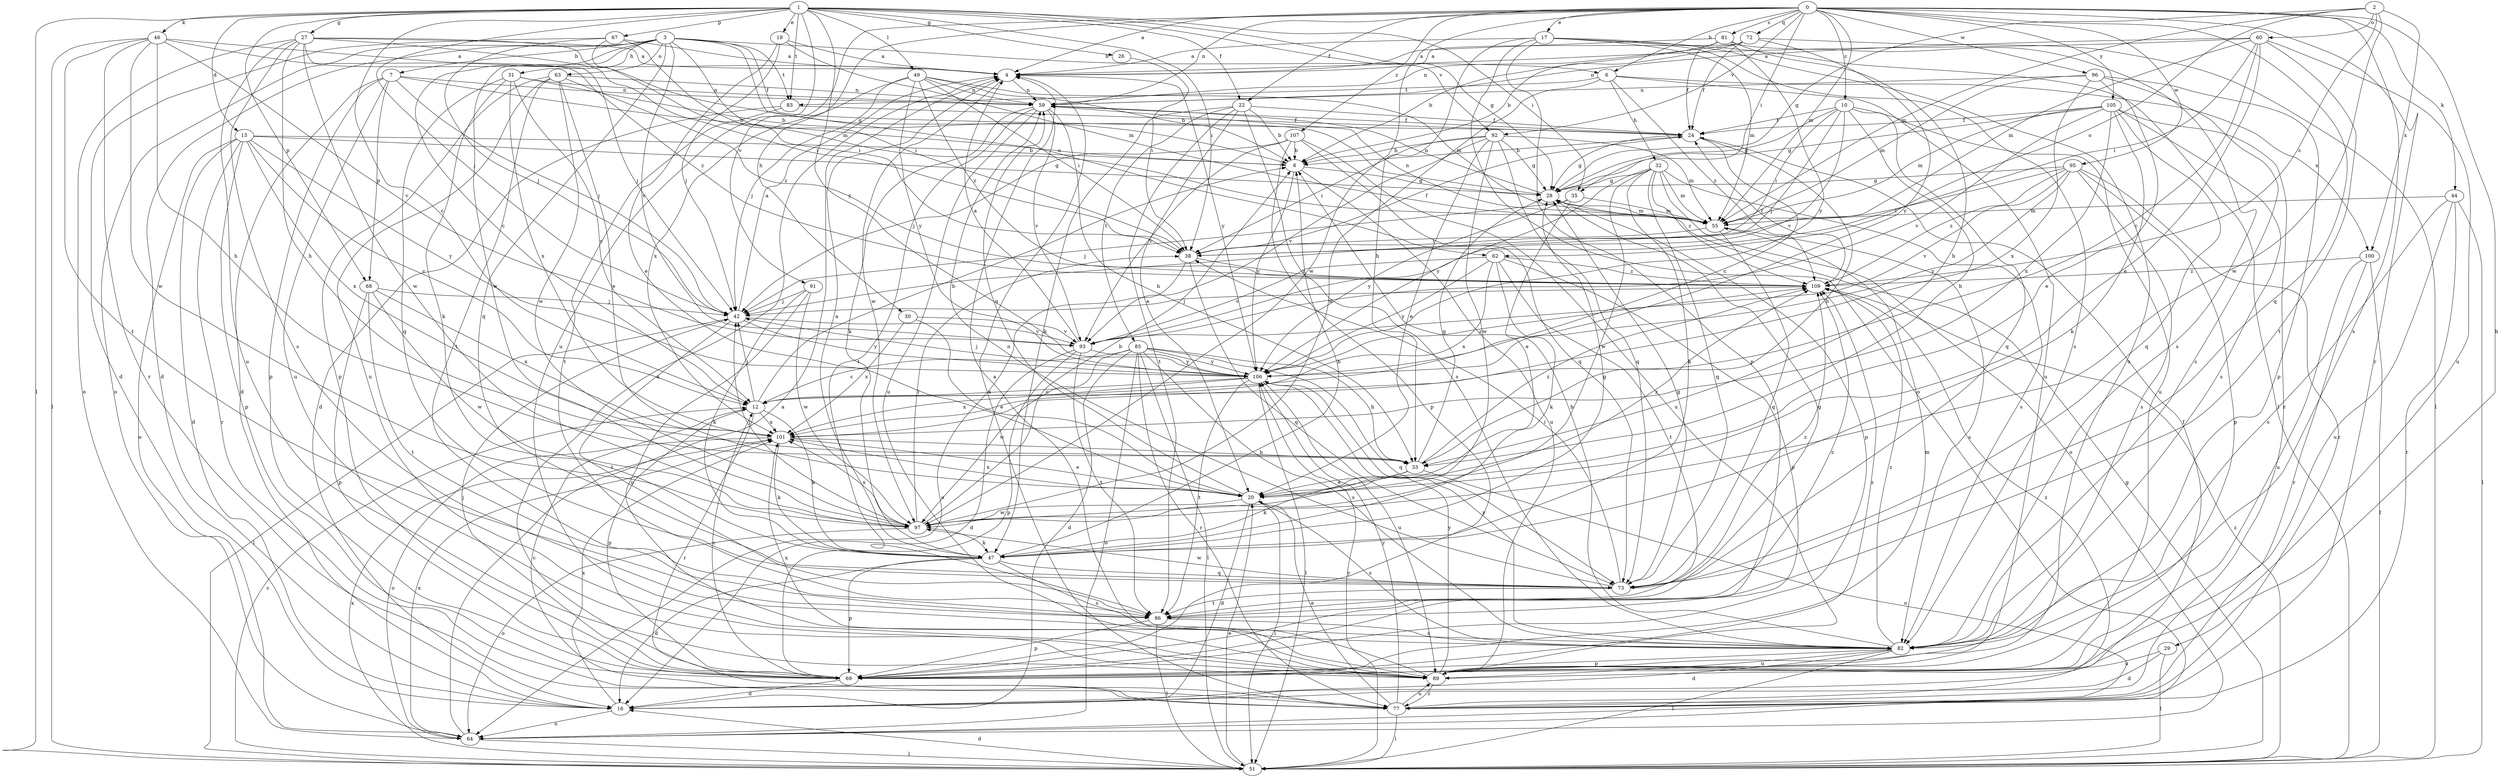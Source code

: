strict digraph  {
0;
1;
2;
3;
4;
6;
7;
8;
10;
12;
15;
16;
17;
19;
20;
22;
24;
26;
27;
28;
29;
30;
31;
32;
33;
35;
38;
42;
44;
46;
47;
49;
51;
55;
59;
60;
62;
63;
64;
67;
68;
69;
72;
73;
77;
81;
82;
83;
85;
86;
89;
91;
92;
93;
95;
96;
97;
100;
101;
105;
106;
107;
109;
0 -> 4  [label=a];
0 -> 6  [label=b];
0 -> 10  [label=c];
0 -> 17  [label=e];
0 -> 22  [label=f];
0 -> 29  [label=h];
0 -> 30  [label=h];
0 -> 35  [label=i];
0 -> 44  [label=k];
0 -> 55  [label=m];
0 -> 59  [label=n];
0 -> 72  [label=q];
0 -> 73  [label=q];
0 -> 77  [label=r];
0 -> 81  [label=s];
0 -> 82  [label=s];
0 -> 91  [label=v];
0 -> 92  [label=v];
0 -> 95  [label=w];
0 -> 96  [label=w];
0 -> 97  [label=w];
0 -> 105  [label=y];
0 -> 107  [label=z];
1 -> 12  [label=c];
1 -> 15  [label=d];
1 -> 19  [label=e];
1 -> 22  [label=f];
1 -> 26  [label=g];
1 -> 27  [label=g];
1 -> 28  [label=g];
1 -> 35  [label=i];
1 -> 38  [label=i];
1 -> 42  [label=j];
1 -> 46  [label=k];
1 -> 49  [label=l];
1 -> 51  [label=l];
1 -> 67  [label=p];
1 -> 68  [label=p];
1 -> 83  [label=t];
1 -> 89  [label=u];
1 -> 92  [label=v];
1 -> 106  [label=y];
2 -> 28  [label=g];
2 -> 55  [label=m];
2 -> 60  [label=o];
2 -> 62  [label=o];
2 -> 97  [label=w];
2 -> 100  [label=x];
2 -> 109  [label=z];
3 -> 6  [label=b];
3 -> 7  [label=b];
3 -> 12  [label=c];
3 -> 16  [label=d];
3 -> 24  [label=f];
3 -> 31  [label=h];
3 -> 38  [label=i];
3 -> 62  [label=o];
3 -> 63  [label=o];
3 -> 64  [label=o];
3 -> 73  [label=q];
3 -> 83  [label=t];
3 -> 93  [label=v];
3 -> 97  [label=w];
4 -> 59  [label=n];
4 -> 97  [label=w];
4 -> 106  [label=y];
6 -> 32  [label=h];
6 -> 83  [label=t];
6 -> 89  [label=u];
6 -> 97  [label=w];
6 -> 100  [label=x];
6 -> 109  [label=z];
7 -> 8  [label=b];
7 -> 16  [label=d];
7 -> 42  [label=j];
7 -> 59  [label=n];
7 -> 68  [label=p];
7 -> 69  [label=p];
7 -> 89  [label=u];
8 -> 28  [label=g];
8 -> 89  [label=u];
8 -> 106  [label=y];
10 -> 24  [label=f];
10 -> 28  [label=g];
10 -> 33  [label=h];
10 -> 38  [label=i];
10 -> 42  [label=j];
10 -> 73  [label=q];
10 -> 89  [label=u];
10 -> 93  [label=v];
12 -> 8  [label=b];
12 -> 42  [label=j];
12 -> 47  [label=k];
12 -> 69  [label=p];
12 -> 77  [label=r];
12 -> 101  [label=x];
15 -> 8  [label=b];
15 -> 12  [label=c];
15 -> 16  [label=d];
15 -> 28  [label=g];
15 -> 64  [label=o];
15 -> 69  [label=p];
15 -> 77  [label=r];
15 -> 101  [label=x];
15 -> 106  [label=y];
16 -> 24  [label=f];
16 -> 64  [label=o];
16 -> 101  [label=x];
17 -> 4  [label=a];
17 -> 33  [label=h];
17 -> 51  [label=l];
17 -> 55  [label=m];
17 -> 64  [label=o];
17 -> 69  [label=p];
17 -> 82  [label=s];
17 -> 89  [label=u];
19 -> 4  [label=a];
19 -> 20  [label=e];
19 -> 42  [label=j];
19 -> 55  [label=m];
20 -> 16  [label=d];
20 -> 51  [label=l];
20 -> 59  [label=n];
20 -> 82  [label=s];
20 -> 97  [label=w];
20 -> 101  [label=x];
20 -> 109  [label=z];
22 -> 8  [label=b];
22 -> 20  [label=e];
22 -> 24  [label=f];
22 -> 47  [label=k];
22 -> 82  [label=s];
22 -> 85  [label=t];
22 -> 86  [label=t];
24 -> 8  [label=b];
24 -> 12  [label=c];
24 -> 28  [label=g];
24 -> 33  [label=h];
26 -> 38  [label=i];
27 -> 4  [label=a];
27 -> 28  [label=g];
27 -> 33  [label=h];
27 -> 38  [label=i];
27 -> 42  [label=j];
27 -> 64  [label=o];
27 -> 82  [label=s];
27 -> 89  [label=u];
27 -> 97  [label=w];
28 -> 55  [label=m];
28 -> 59  [label=n];
28 -> 69  [label=p];
29 -> 16  [label=d];
29 -> 51  [label=l];
29 -> 89  [label=u];
30 -> 20  [label=e];
30 -> 93  [label=v];
30 -> 101  [label=x];
31 -> 8  [label=b];
31 -> 12  [label=c];
31 -> 47  [label=k];
31 -> 59  [label=n];
31 -> 73  [label=q];
31 -> 101  [label=x];
32 -> 28  [label=g];
32 -> 47  [label=k];
32 -> 55  [label=m];
32 -> 64  [label=o];
32 -> 73  [label=q];
32 -> 82  [label=s];
32 -> 97  [label=w];
32 -> 106  [label=y];
32 -> 109  [label=z];
33 -> 20  [label=e];
33 -> 28  [label=g];
33 -> 47  [label=k];
33 -> 64  [label=o];
33 -> 109  [label=z];
35 -> 20  [label=e];
35 -> 42  [label=j];
35 -> 55  [label=m];
35 -> 106  [label=y];
38 -> 24  [label=f];
38 -> 64  [label=o];
38 -> 73  [label=q];
38 -> 109  [label=z];
42 -> 4  [label=a];
42 -> 51  [label=l];
42 -> 86  [label=t];
42 -> 93  [label=v];
42 -> 106  [label=y];
44 -> 51  [label=l];
44 -> 55  [label=m];
44 -> 77  [label=r];
44 -> 82  [label=s];
44 -> 89  [label=u];
46 -> 4  [label=a];
46 -> 33  [label=h];
46 -> 51  [label=l];
46 -> 77  [label=r];
46 -> 86  [label=t];
46 -> 93  [label=v];
46 -> 97  [label=w];
46 -> 109  [label=z];
47 -> 4  [label=a];
47 -> 8  [label=b];
47 -> 16  [label=d];
47 -> 28  [label=g];
47 -> 69  [label=p];
47 -> 73  [label=q];
47 -> 82  [label=s];
49 -> 8  [label=b];
49 -> 38  [label=i];
49 -> 42  [label=j];
49 -> 55  [label=m];
49 -> 59  [label=n];
49 -> 101  [label=x];
49 -> 106  [label=y];
49 -> 109  [label=z];
51 -> 12  [label=c];
51 -> 16  [label=d];
51 -> 20  [label=e];
51 -> 28  [label=g];
51 -> 101  [label=x];
51 -> 106  [label=y];
51 -> 109  [label=z];
55 -> 38  [label=i];
55 -> 59  [label=n];
55 -> 73  [label=q];
55 -> 82  [label=s];
59 -> 24  [label=f];
59 -> 33  [label=h];
59 -> 47  [label=k];
59 -> 86  [label=t];
59 -> 89  [label=u];
59 -> 93  [label=v];
60 -> 4  [label=a];
60 -> 12  [label=c];
60 -> 20  [label=e];
60 -> 38  [label=i];
60 -> 55  [label=m];
60 -> 59  [label=n];
60 -> 86  [label=t];
60 -> 89  [label=u];
62 -> 47  [label=k];
62 -> 69  [label=p];
62 -> 86  [label=t];
62 -> 93  [label=v];
62 -> 101  [label=x];
62 -> 106  [label=y];
62 -> 109  [label=z];
63 -> 20  [label=e];
63 -> 59  [label=n];
63 -> 69  [label=p];
63 -> 86  [label=t];
63 -> 89  [label=u];
63 -> 97  [label=w];
63 -> 109  [label=z];
64 -> 4  [label=a];
64 -> 51  [label=l];
64 -> 101  [label=x];
67 -> 4  [label=a];
67 -> 16  [label=d];
67 -> 38  [label=i];
67 -> 42  [label=j];
67 -> 55  [label=m];
68 -> 42  [label=j];
68 -> 69  [label=p];
68 -> 86  [label=t];
68 -> 97  [label=w];
68 -> 101  [label=x];
69 -> 4  [label=a];
69 -> 12  [label=c];
69 -> 16  [label=d];
69 -> 42  [label=j];
69 -> 55  [label=m];
69 -> 109  [label=z];
72 -> 4  [label=a];
72 -> 8  [label=b];
72 -> 24  [label=f];
72 -> 51  [label=l];
72 -> 59  [label=n];
72 -> 106  [label=y];
73 -> 28  [label=g];
73 -> 38  [label=i];
73 -> 59  [label=n];
73 -> 86  [label=t];
73 -> 97  [label=w];
73 -> 109  [label=z];
77 -> 4  [label=a];
77 -> 12  [label=c];
77 -> 20  [label=e];
77 -> 51  [label=l];
77 -> 89  [label=u];
77 -> 106  [label=y];
77 -> 109  [label=z];
81 -> 4  [label=a];
81 -> 8  [label=b];
81 -> 24  [label=f];
81 -> 33  [label=h];
81 -> 82  [label=s];
81 -> 106  [label=y];
82 -> 8  [label=b];
82 -> 16  [label=d];
82 -> 51  [label=l];
82 -> 69  [label=p];
82 -> 89  [label=u];
82 -> 106  [label=y];
82 -> 109  [label=z];
83 -> 16  [label=d];
83 -> 24  [label=f];
83 -> 86  [label=t];
85 -> 12  [label=c];
85 -> 16  [label=d];
85 -> 33  [label=h];
85 -> 51  [label=l];
85 -> 64  [label=o];
85 -> 73  [label=q];
85 -> 77  [label=r];
85 -> 82  [label=s];
85 -> 97  [label=w];
85 -> 106  [label=y];
86 -> 28  [label=g];
86 -> 51  [label=l];
86 -> 69  [label=p];
86 -> 82  [label=s];
86 -> 109  [label=z];
89 -> 4  [label=a];
89 -> 77  [label=r];
89 -> 101  [label=x];
89 -> 106  [label=y];
91 -> 42  [label=j];
91 -> 47  [label=k];
91 -> 89  [label=u];
91 -> 97  [label=w];
92 -> 8  [label=b];
92 -> 20  [label=e];
92 -> 28  [label=g];
92 -> 38  [label=i];
92 -> 55  [label=m];
92 -> 73  [label=q];
92 -> 93  [label=v];
92 -> 97  [label=w];
93 -> 4  [label=a];
93 -> 16  [label=d];
93 -> 69  [label=p];
93 -> 86  [label=t];
93 -> 106  [label=y];
95 -> 28  [label=g];
95 -> 38  [label=i];
95 -> 69  [label=p];
95 -> 77  [label=r];
95 -> 82  [label=s];
95 -> 93  [label=v];
95 -> 106  [label=y];
95 -> 109  [label=z];
96 -> 20  [label=e];
96 -> 55  [label=m];
96 -> 59  [label=n];
96 -> 69  [label=p];
96 -> 82  [label=s];
96 -> 101  [label=x];
97 -> 8  [label=b];
97 -> 38  [label=i];
97 -> 42  [label=j];
97 -> 47  [label=k];
97 -> 64  [label=o];
97 -> 101  [label=x];
100 -> 51  [label=l];
100 -> 77  [label=r];
100 -> 89  [label=u];
100 -> 109  [label=z];
101 -> 20  [label=e];
101 -> 33  [label=h];
101 -> 47  [label=k];
101 -> 64  [label=o];
105 -> 24  [label=f];
105 -> 28  [label=g];
105 -> 47  [label=k];
105 -> 55  [label=m];
105 -> 73  [label=q];
105 -> 77  [label=r];
105 -> 82  [label=s];
105 -> 93  [label=v];
105 -> 101  [label=x];
106 -> 12  [label=c];
106 -> 42  [label=j];
106 -> 51  [label=l];
106 -> 86  [label=t];
106 -> 89  [label=u];
106 -> 101  [label=x];
106 -> 109  [label=z];
107 -> 8  [label=b];
107 -> 42  [label=j];
107 -> 69  [label=p];
107 -> 73  [label=q];
107 -> 89  [label=u];
107 -> 93  [label=v];
109 -> 24  [label=f];
109 -> 42  [label=j];
}
